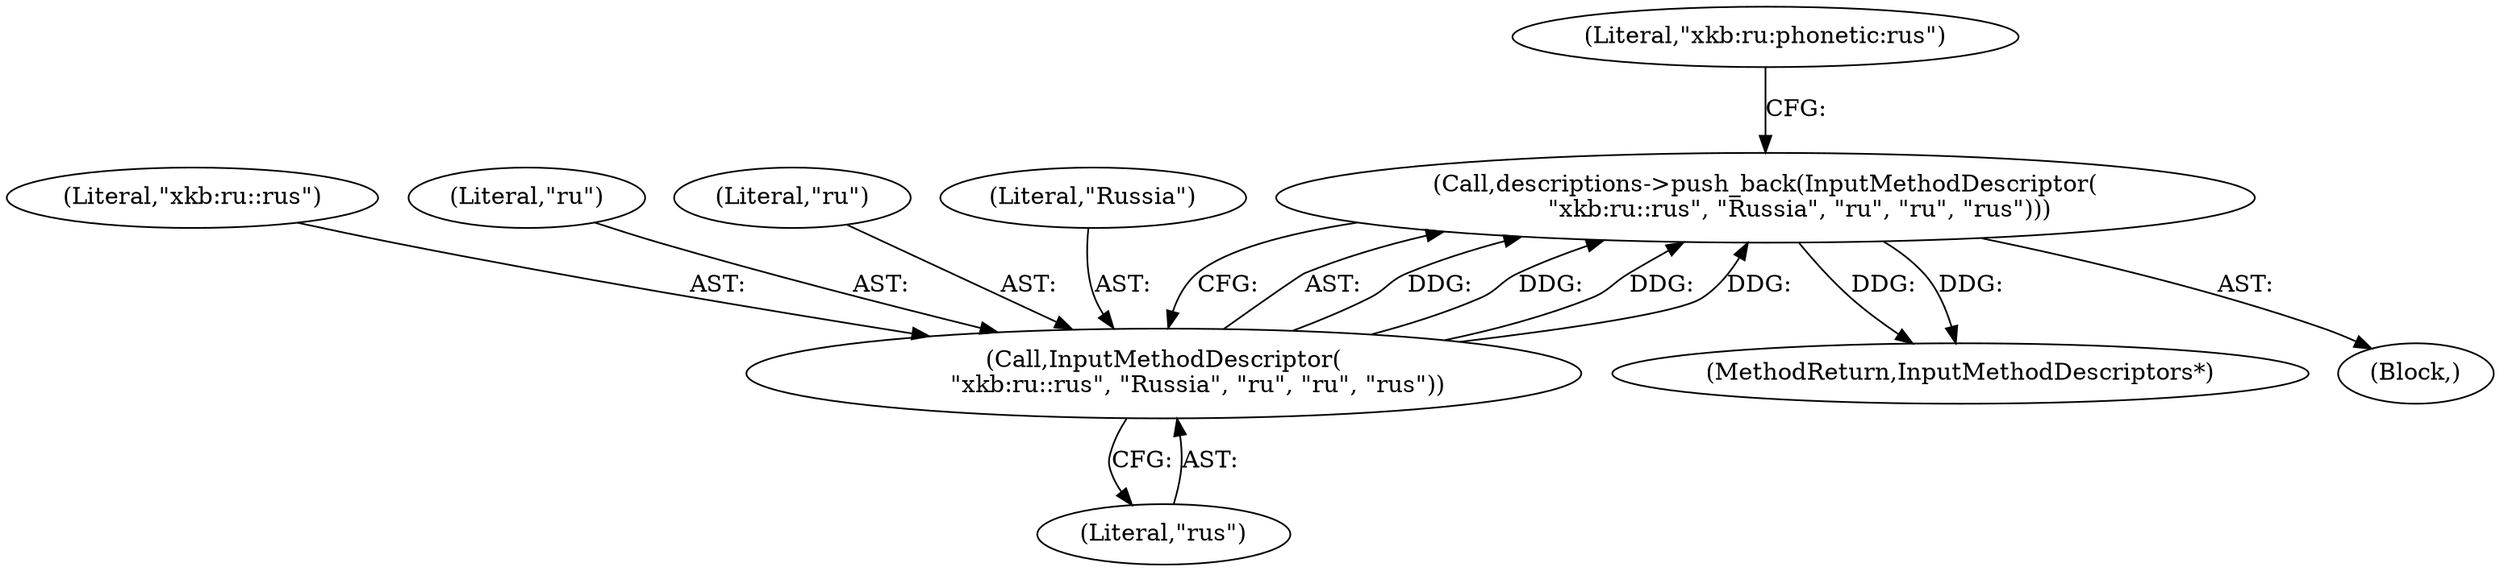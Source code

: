 digraph "1_Chrome_dc7b094a338c6c521f918f478e993f0f74bbea0d_12@del" {
"1000201" [label="(Call,descriptions->push_back(InputMethodDescriptor(\n         \"xkb:ru::rus\", \"Russia\", \"ru\", \"ru\", \"rus\")))"];
"1000202" [label="(Call,InputMethodDescriptor(\n         \"xkb:ru::rus\", \"Russia\", \"ru\", \"ru\", \"rus\"))"];
"1000203" [label="(Literal,\"xkb:ru::rus\")"];
"1000201" [label="(Call,descriptions->push_back(InputMethodDescriptor(\n         \"xkb:ru::rus\", \"Russia\", \"ru\", \"ru\", \"rus\")))"];
"1000206" [label="(Literal,\"ru\")"];
"1000581" [label="(MethodReturn,InputMethodDescriptors*)"];
"1000205" [label="(Literal,\"ru\")"];
"1000202" [label="(Call,InputMethodDescriptor(\n         \"xkb:ru::rus\", \"Russia\", \"ru\", \"ru\", \"rus\"))"];
"1000204" [label="(Literal,\"Russia\")"];
"1000210" [label="(Literal,\"xkb:ru:phonetic:rus\")"];
"1000101" [label="(Block,)"];
"1000207" [label="(Literal,\"rus\")"];
"1000201" -> "1000101"  [label="AST: "];
"1000201" -> "1000202"  [label="CFG: "];
"1000202" -> "1000201"  [label="AST: "];
"1000210" -> "1000201"  [label="CFG: "];
"1000201" -> "1000581"  [label="DDG: "];
"1000201" -> "1000581"  [label="DDG: "];
"1000202" -> "1000201"  [label="DDG: "];
"1000202" -> "1000201"  [label="DDG: "];
"1000202" -> "1000201"  [label="DDG: "];
"1000202" -> "1000201"  [label="DDG: "];
"1000202" -> "1000207"  [label="CFG: "];
"1000203" -> "1000202"  [label="AST: "];
"1000204" -> "1000202"  [label="AST: "];
"1000205" -> "1000202"  [label="AST: "];
"1000206" -> "1000202"  [label="AST: "];
"1000207" -> "1000202"  [label="AST: "];
}
